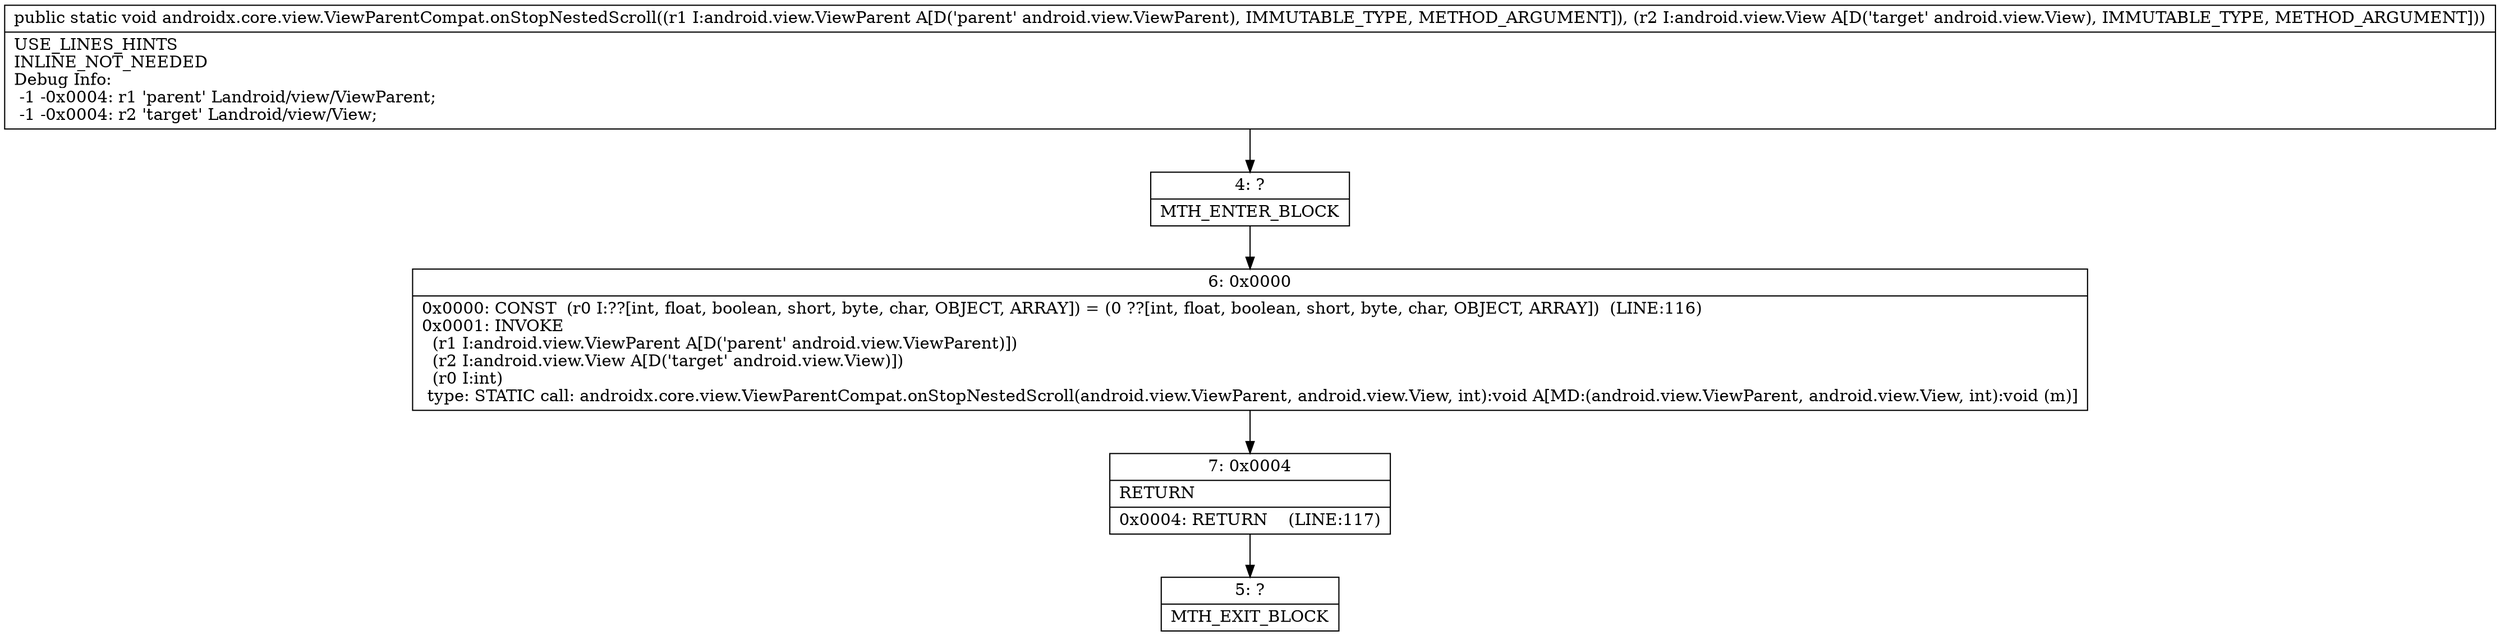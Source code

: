 digraph "CFG forandroidx.core.view.ViewParentCompat.onStopNestedScroll(Landroid\/view\/ViewParent;Landroid\/view\/View;)V" {
Node_4 [shape=record,label="{4\:\ ?|MTH_ENTER_BLOCK\l}"];
Node_6 [shape=record,label="{6\:\ 0x0000|0x0000: CONST  (r0 I:??[int, float, boolean, short, byte, char, OBJECT, ARRAY]) = (0 ??[int, float, boolean, short, byte, char, OBJECT, ARRAY])  (LINE:116)\l0x0001: INVOKE  \l  (r1 I:android.view.ViewParent A[D('parent' android.view.ViewParent)])\l  (r2 I:android.view.View A[D('target' android.view.View)])\l  (r0 I:int)\l type: STATIC call: androidx.core.view.ViewParentCompat.onStopNestedScroll(android.view.ViewParent, android.view.View, int):void A[MD:(android.view.ViewParent, android.view.View, int):void (m)]\l}"];
Node_7 [shape=record,label="{7\:\ 0x0004|RETURN\l|0x0004: RETURN    (LINE:117)\l}"];
Node_5 [shape=record,label="{5\:\ ?|MTH_EXIT_BLOCK\l}"];
MethodNode[shape=record,label="{public static void androidx.core.view.ViewParentCompat.onStopNestedScroll((r1 I:android.view.ViewParent A[D('parent' android.view.ViewParent), IMMUTABLE_TYPE, METHOD_ARGUMENT]), (r2 I:android.view.View A[D('target' android.view.View), IMMUTABLE_TYPE, METHOD_ARGUMENT]))  | USE_LINES_HINTS\lINLINE_NOT_NEEDED\lDebug Info:\l  \-1 \-0x0004: r1 'parent' Landroid\/view\/ViewParent;\l  \-1 \-0x0004: r2 'target' Landroid\/view\/View;\l}"];
MethodNode -> Node_4;Node_4 -> Node_6;
Node_6 -> Node_7;
Node_7 -> Node_5;
}

